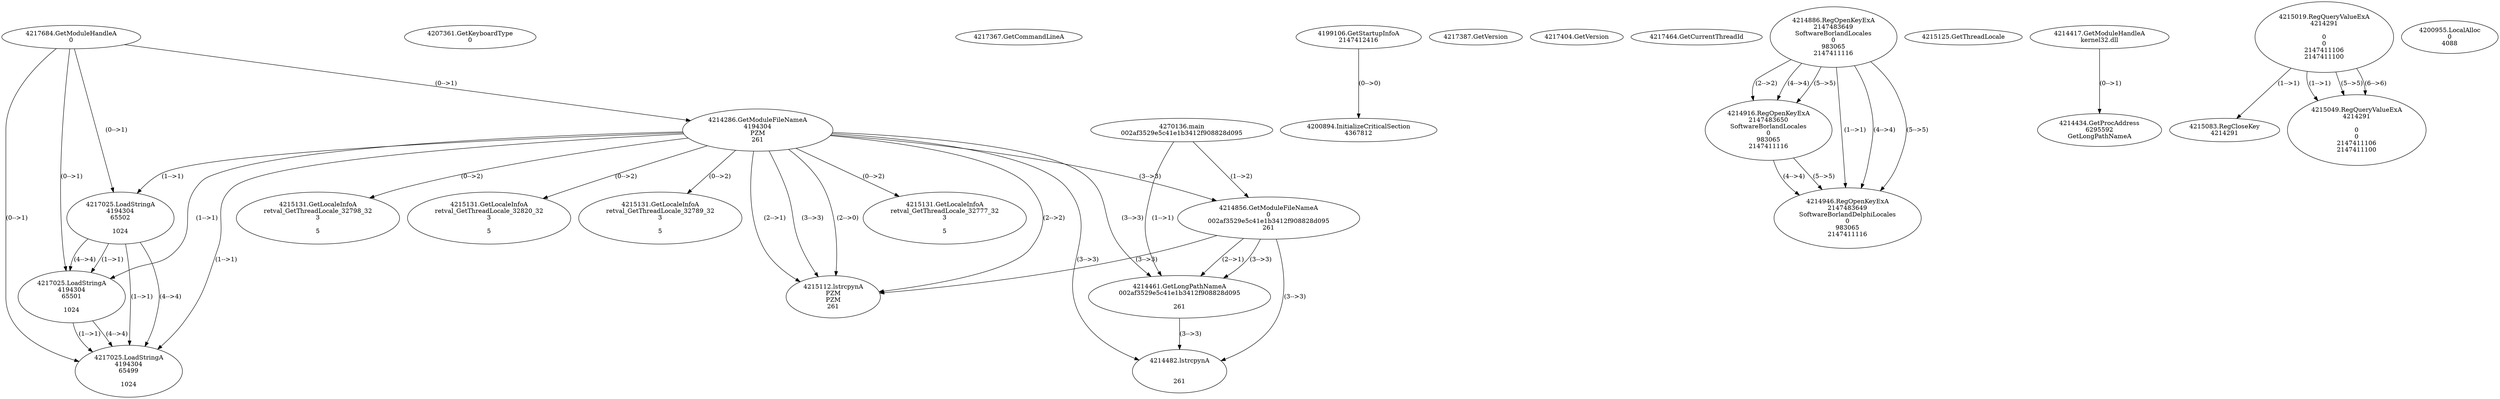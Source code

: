 // Global SCDG with merge call
digraph {
	0 [label="4270136.main
002af3529e5c41e1b3412f908828d095"]
	1 [label="4217684.GetModuleHandleA
0"]
	2 [label="4207361.GetKeyboardType
0"]
	3 [label="4217367.GetCommandLineA
"]
	4 [label="4199106.GetStartupInfoA
2147412416"]
	5 [label="4217387.GetVersion
"]
	6 [label="4217404.GetVersion
"]
	7 [label="4217464.GetCurrentThreadId
"]
	8 [label="4214286.GetModuleFileNameA
4194304
PZM
261"]
	1 -> 8 [label="(0-->1)"]
	9 [label="4214856.GetModuleFileNameA
0
002af3529e5c41e1b3412f908828d095
261"]
	0 -> 9 [label="(1-->2)"]
	8 -> 9 [label="(3-->3)"]
	10 [label="4214886.RegOpenKeyExA
2147483649
Software\Borland\Locales
0
983065
2147411116"]
	11 [label="4214916.RegOpenKeyExA
2147483650
Software\Borland\Locales
0
983065
2147411116"]
	10 -> 11 [label="(2-->2)"]
	10 -> 11 [label="(4-->4)"]
	10 -> 11 [label="(5-->5)"]
	12 [label="4214946.RegOpenKeyExA
2147483649
Software\Borland\Delphi\Locales
0
983065
2147411116"]
	10 -> 12 [label="(1-->1)"]
	10 -> 12 [label="(4-->4)"]
	11 -> 12 [label="(4-->4)"]
	10 -> 12 [label="(5-->5)"]
	11 -> 12 [label="(5-->5)"]
	13 [label="4215112.lstrcpynA
PZM
PZM
261"]
	8 -> 13 [label="(2-->1)"]
	8 -> 13 [label="(2-->2)"]
	8 -> 13 [label="(3-->3)"]
	9 -> 13 [label="(3-->3)"]
	8 -> 13 [label="(2-->0)"]
	14 [label="4215125.GetThreadLocale
"]
	15 [label="4215131.GetLocaleInfoA
retval_GetThreadLocale_32777_32
3

5"]
	8 -> 15 [label="(0-->2)"]
	16 [label="4217025.LoadStringA
4194304
65502

1024"]
	1 -> 16 [label="(0-->1)"]
	8 -> 16 [label="(1-->1)"]
	17 [label="4214417.GetModuleHandleA
kernel32.dll"]
	18 [label="4214434.GetProcAddress
6295592
GetLongPathNameA"]
	17 -> 18 [label="(0-->1)"]
	19 [label="4214461.GetLongPathNameA
002af3529e5c41e1b3412f908828d095

261"]
	0 -> 19 [label="(1-->1)"]
	9 -> 19 [label="(2-->1)"]
	8 -> 19 [label="(3-->3)"]
	9 -> 19 [label="(3-->3)"]
	20 [label="4214482.lstrcpynA


261"]
	8 -> 20 [label="(3-->3)"]
	9 -> 20 [label="(3-->3)"]
	19 -> 20 [label="(3-->3)"]
	21 [label="4215019.RegQueryValueExA
4214291

0
0
2147411106
2147411100"]
	22 [label="4215083.RegCloseKey
4214291"]
	21 -> 22 [label="(1-->1)"]
	23 [label="4215131.GetLocaleInfoA
retval_GetThreadLocale_32798_32
3

5"]
	8 -> 23 [label="(0-->2)"]
	24 [label="4217025.LoadStringA
4194304
65501

1024"]
	1 -> 24 [label="(0-->1)"]
	8 -> 24 [label="(1-->1)"]
	16 -> 24 [label="(1-->1)"]
	16 -> 24 [label="(4-->4)"]
	25 [label="4215049.RegQueryValueExA
4214291

0
0
2147411106
2147411100"]
	21 -> 25 [label="(1-->1)"]
	21 -> 25 [label="(5-->5)"]
	21 -> 25 [label="(6-->6)"]
	26 [label="4215131.GetLocaleInfoA
retval_GetThreadLocale_32820_32
3

5"]
	8 -> 26 [label="(0-->2)"]
	27 [label="4200894.InitializeCriticalSection
4367812"]
	4 -> 27 [label="(0-->0)"]
	28 [label="4200955.LocalAlloc
0
4088"]
	29 [label="4217025.LoadStringA
4194304
65499

1024"]
	1 -> 29 [label="(0-->1)"]
	8 -> 29 [label="(1-->1)"]
	16 -> 29 [label="(1-->1)"]
	24 -> 29 [label="(1-->1)"]
	16 -> 29 [label="(4-->4)"]
	24 -> 29 [label="(4-->4)"]
	30 [label="4215131.GetLocaleInfoA
retval_GetThreadLocale_32789_32
3

5"]
	8 -> 30 [label="(0-->2)"]
}
